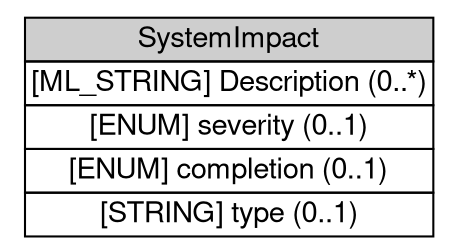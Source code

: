 digraph SystemImpact {
	graph [bb="0,0,212,113",
		rankdir=LR
	];
	node [label="\N"];
	SystemImpact	 [height=1.5694,
		label=<<table BORDER="0" CELLBORDER="1" CELLSPACING="0"> <tr> <td BGCOLOR="#CECECE" HREF="/idmef_parser/IODEFv2/SystemImpact.html" TITLE="The SystemImpact class describes the technical impact of the incident to the systems on the network. "><FONT FACE="Nimbus Sans L">SystemImpact</FONT></td> </tr>" %<tr><td  HREF="/idmef_parser/IODEFv2/SystemImpact.html" TITLE="A free-form text description of the impact to the system."><FONT FACE="Nimbus Sans L">[ML_STRING] Description (0..*)</FONT></td></tr>%<tr><td  HREF="/idmef_parser/IODEFv2/SystemImpact.html" TITLE="An estimate of the relative severity of the activity.  The permitted values are shown below.  There is no default value."><FONT FACE="Nimbus Sans L">[ENUM] severity (0..1)</FONT></td></tr>%<tr><td  HREF="/idmef_parser/IODEFv2/SystemImpact.html" TITLE="An indication whether the described activity was successful.  The permitted values are shown below.  There is no default value."><FONT FACE="Nimbus Sans L">[ENUM] completion (0..1)</FONT></td></tr>%<tr><td  HREF="/idmef_parser/IODEFv2/SystemImpact.html" TITLE="A means by which to extend the type attribute. See Section 5.1.1."><FONT FACE="Nimbus Sans L">[STRING] type (0..1)</FONT></td></tr>%</table>>,
		pos="106,56.5",
		shape=plaintext,
		width=2.9444];
}
